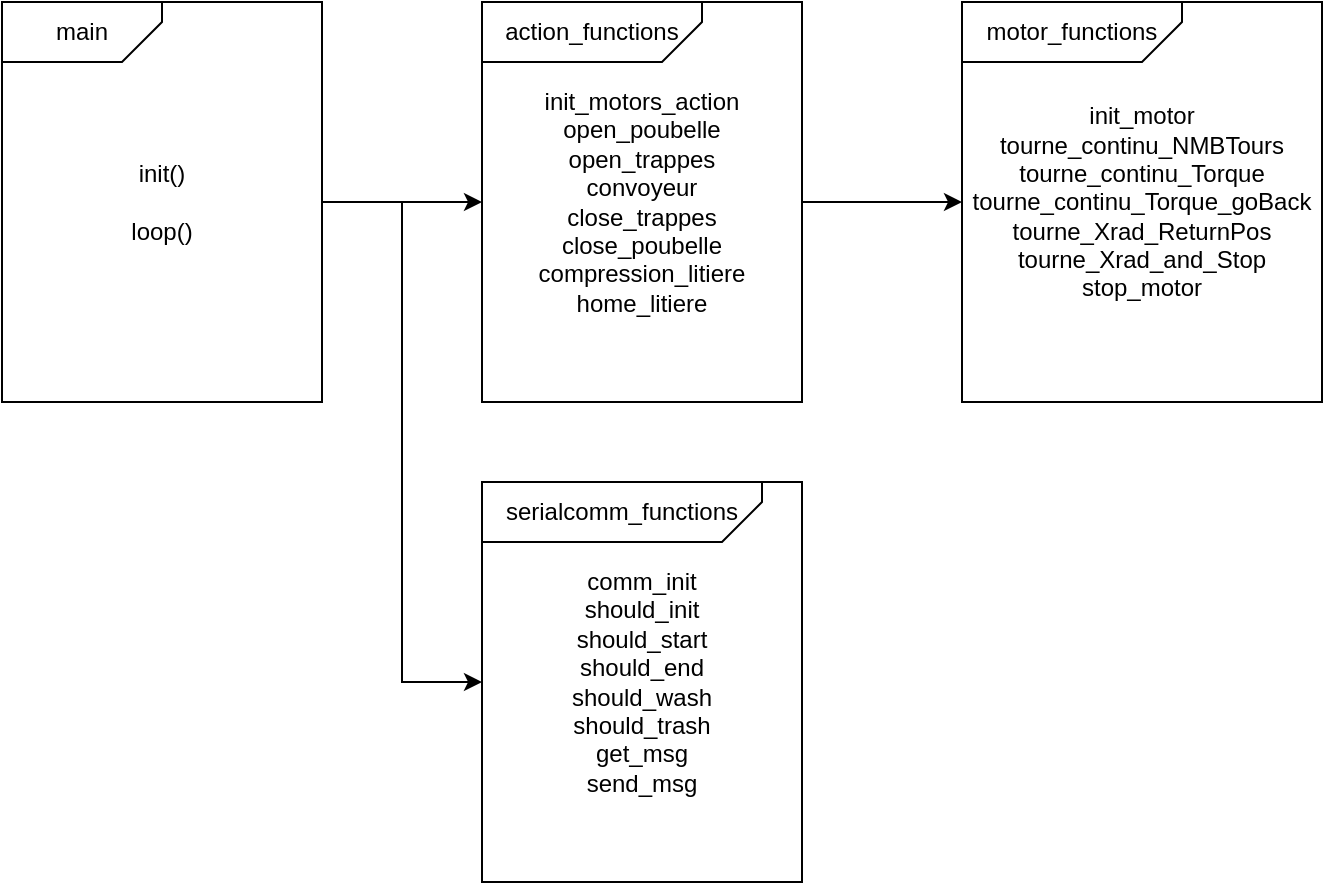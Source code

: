 <mxfile version="16.5.6" type="device"><diagram id="ikeKxYmqME09c2q08uJQ" name="Page-1"><mxGraphModel dx="1392" dy="578" grid="1" gridSize="10" guides="1" tooltips="1" connect="1" arrows="1" fold="1" page="1" pageScale="1" pageWidth="827" pageHeight="1169" math="0" shadow="0"><root><mxCell id="0"/><mxCell id="1" parent="0"/><mxCell id="dJZlg86bSQBrJR-80gok-11" style="edgeStyle=orthogonalEdgeStyle;rounded=0;orthogonalLoop=1;jettySize=auto;html=1;entryX=0;entryY=0.5;entryDx=0;entryDy=0;" edge="1" parent="1" source="dJZlg86bSQBrJR-80gok-1" target="dJZlg86bSQBrJR-80gok-4"><mxGeometry relative="1" as="geometry"/></mxCell><mxCell id="dJZlg86bSQBrJR-80gok-12" style="edgeStyle=orthogonalEdgeStyle;rounded=0;orthogonalLoop=1;jettySize=auto;html=1;entryX=0;entryY=0.5;entryDx=0;entryDy=0;" edge="1" parent="1" source="dJZlg86bSQBrJR-80gok-1" target="dJZlg86bSQBrJR-80gok-6"><mxGeometry relative="1" as="geometry"/></mxCell><mxCell id="dJZlg86bSQBrJR-80gok-1" value="init()&lt;br&gt;&lt;br&gt;loop()" style="rounded=0;whiteSpace=wrap;html=1;" vertex="1" parent="1"><mxGeometry x="120" y="120" width="160" height="200" as="geometry"/></mxCell><mxCell id="dJZlg86bSQBrJR-80gok-2" value="main" style="shape=card;whiteSpace=wrap;html=1;rotation=0;size=20;direction=west;" vertex="1" parent="1"><mxGeometry x="120" y="120" width="80" height="30" as="geometry"/></mxCell><mxCell id="dJZlg86bSQBrJR-80gok-13" style="edgeStyle=orthogonalEdgeStyle;rounded=0;orthogonalLoop=1;jettySize=auto;html=1;" edge="1" parent="1" source="dJZlg86bSQBrJR-80gok-4" target="dJZlg86bSQBrJR-80gok-8"><mxGeometry relative="1" as="geometry"/></mxCell><mxCell id="dJZlg86bSQBrJR-80gok-4" value="init_motors_action&lt;br&gt;open_poubelle&lt;br&gt;open_trappes&lt;br&gt;convoyeur&lt;br&gt;close_trappes&lt;br&gt;close_poubelle&lt;br&gt;compression_litiere&lt;br&gt;home_litiere" style="rounded=0;whiteSpace=wrap;html=1;" vertex="1" parent="1"><mxGeometry x="360" y="120" width="160" height="200" as="geometry"/></mxCell><mxCell id="dJZlg86bSQBrJR-80gok-5" value="action_functions" style="shape=card;whiteSpace=wrap;html=1;rotation=0;size=20;direction=west;" vertex="1" parent="1"><mxGeometry x="360" y="120" width="110" height="30" as="geometry"/></mxCell><mxCell id="dJZlg86bSQBrJR-80gok-6" value="comm_init&lt;br&gt;should_init&lt;br&gt;should_start&lt;br&gt;should_end&lt;br&gt;should_wash&lt;br&gt;should_trash&lt;br&gt;get_msg&lt;br&gt;send_msg" style="rounded=0;whiteSpace=wrap;html=1;" vertex="1" parent="1"><mxGeometry x="360" y="360" width="160" height="200" as="geometry"/></mxCell><mxCell id="dJZlg86bSQBrJR-80gok-7" value="serialcomm_functions" style="shape=card;whiteSpace=wrap;html=1;rotation=0;size=20;direction=west;" vertex="1" parent="1"><mxGeometry x="360" y="360" width="140" height="30" as="geometry"/></mxCell><mxCell id="dJZlg86bSQBrJR-80gok-8" value="init_motor&lt;br&gt;tourne_continu_NMBTours&lt;br&gt;tourne_continu_Torque&lt;br&gt;tourne_continu_Torque_goBack&lt;br&gt;tourne_Xrad_ReturnPos&lt;br&gt;tourne_Xrad_and_Stop&lt;br&gt;stop_motor" style="rounded=0;whiteSpace=wrap;html=1;" vertex="1" parent="1"><mxGeometry x="600" y="120" width="180" height="200" as="geometry"/></mxCell><mxCell id="dJZlg86bSQBrJR-80gok-9" value="motor_functions" style="shape=card;whiteSpace=wrap;html=1;rotation=0;size=20;direction=west;" vertex="1" parent="1"><mxGeometry x="600" y="120" width="110" height="30" as="geometry"/></mxCell></root></mxGraphModel></diagram></mxfile>